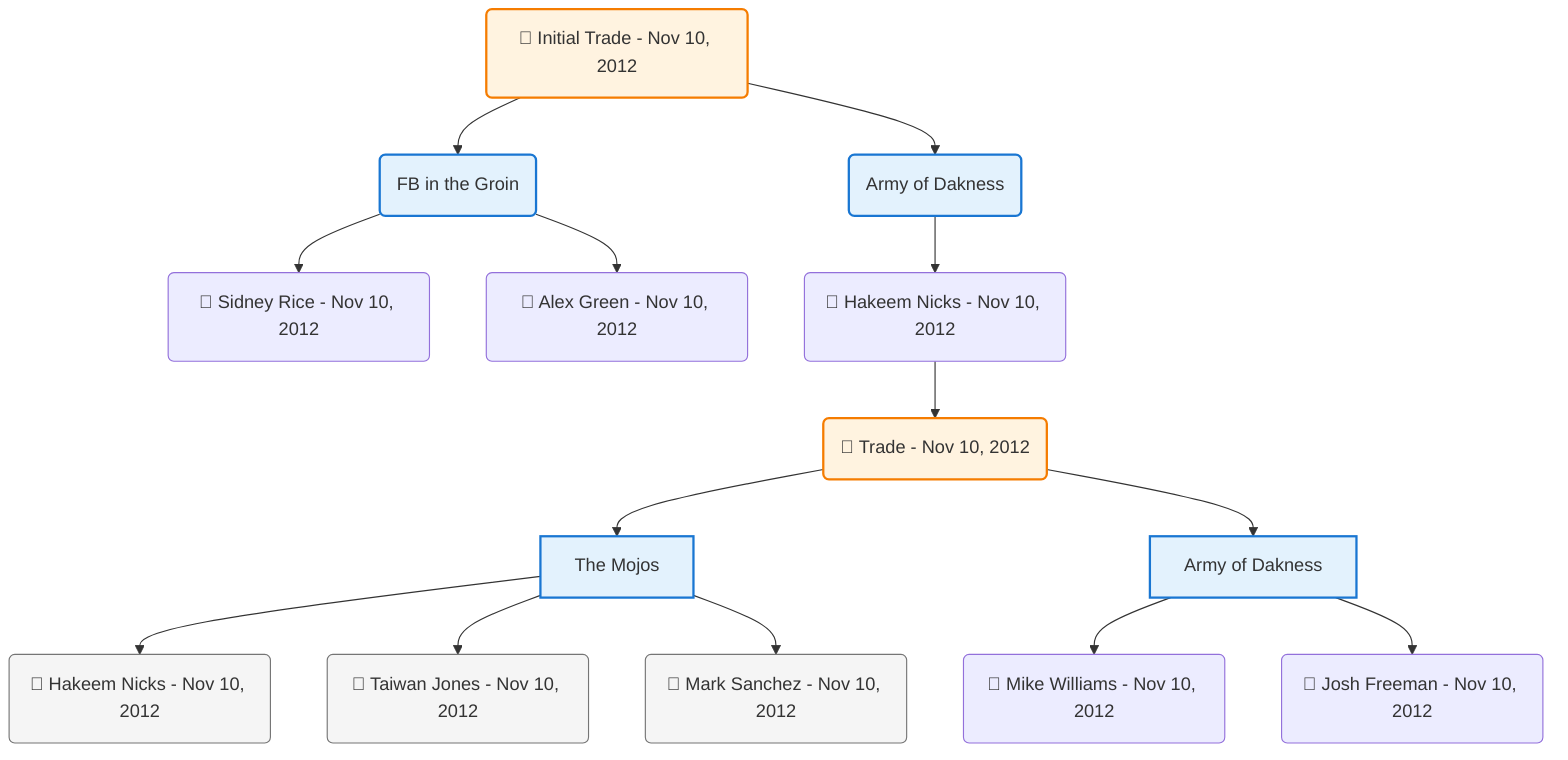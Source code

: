 flowchart TD

    TRADE_MAIN("🔄 Initial Trade - Nov 10, 2012")
    TEAM_1("FB in the Groin")
    TEAM_2("Army of Dakness")
    NODE_062f1950-a7b0-405b-8c4e-458c3e9d63e9("🔄 Sidney Rice - Nov 10, 2012")
    NODE_829cdc42-edaa-48fd-b7d0-5d40b04417b6("🔄 Alex Green - Nov 10, 2012")
    NODE_c5c861c4-a69e-4df8-80ff-f283b047f091("🔄 Hakeem Nicks - Nov 10, 2012")
    TRADE_8db77c2f-eda9-4af4-ba4d-96e8bc38064d_3("🔄 Trade - Nov 10, 2012")
    TEAM_bbe2d0ad-54cf-4c22-be82-b2a5f262a157_4["The Mojos"]
    NODE_5f8b57bc-1125-46e9-ab87-4c99c739324b("🔄 Hakeem Nicks - Nov 10, 2012")
    NODE_2512f286-16a9-4a8a-b63c-68fdf720ebc8("🔄 Taiwan Jones - Nov 10, 2012")
    NODE_76084560-cef0-4fdb-8751-cc75d6bcda57("🔄 Mark Sanchez - Nov 10, 2012")
    TEAM_40f7599b-e68f-4bf4-9553-bf7e10924635_5["Army of Dakness"]
    NODE_f3ebed60-8b27-4047-8418-3ff5dd640452("🔄 Mike Williams - Nov 10, 2012")
    NODE_91ddf306-e3a7-496c-9d53-5cd827bac85a("🔄 Josh Freeman - Nov 10, 2012")

    TRADE_MAIN --> TEAM_1
    TRADE_MAIN --> TEAM_2
    TEAM_1 --> NODE_062f1950-a7b0-405b-8c4e-458c3e9d63e9
    TEAM_1 --> NODE_829cdc42-edaa-48fd-b7d0-5d40b04417b6
    TEAM_2 --> NODE_c5c861c4-a69e-4df8-80ff-f283b047f091
    NODE_c5c861c4-a69e-4df8-80ff-f283b047f091 --> TRADE_8db77c2f-eda9-4af4-ba4d-96e8bc38064d_3
    TRADE_8db77c2f-eda9-4af4-ba4d-96e8bc38064d_3 --> TEAM_bbe2d0ad-54cf-4c22-be82-b2a5f262a157_4
    TEAM_bbe2d0ad-54cf-4c22-be82-b2a5f262a157_4 --> NODE_5f8b57bc-1125-46e9-ab87-4c99c739324b
    TEAM_bbe2d0ad-54cf-4c22-be82-b2a5f262a157_4 --> NODE_2512f286-16a9-4a8a-b63c-68fdf720ebc8
    TEAM_bbe2d0ad-54cf-4c22-be82-b2a5f262a157_4 --> NODE_76084560-cef0-4fdb-8751-cc75d6bcda57
    TRADE_8db77c2f-eda9-4af4-ba4d-96e8bc38064d_3 --> TEAM_40f7599b-e68f-4bf4-9553-bf7e10924635_5
    TEAM_40f7599b-e68f-4bf4-9553-bf7e10924635_5 --> NODE_f3ebed60-8b27-4047-8418-3ff5dd640452
    TEAM_40f7599b-e68f-4bf4-9553-bf7e10924635_5 --> NODE_91ddf306-e3a7-496c-9d53-5cd827bac85a

    %% Node styling
    classDef teamNode fill:#e3f2fd,stroke:#1976d2,stroke-width:2px
    classDef tradeNode fill:#fff3e0,stroke:#f57c00,stroke-width:2px
    classDef playerNode fill:#f3e5f5,stroke:#7b1fa2,stroke-width:1px
    classDef nonRootPlayerNode fill:#f5f5f5,stroke:#757575,stroke-width:1px
    classDef endNode fill:#ffebee,stroke:#c62828,stroke-width:2px
    classDef waiverNode fill:#e8f5e8,stroke:#388e3c,stroke-width:2px
    classDef championshipNode fill:#fff9c4,stroke:#f57f17,stroke-width:3px

    class TEAM_1,TEAM_2,TEAM_bbe2d0ad-54cf-4c22-be82-b2a5f262a157_4,TEAM_40f7599b-e68f-4bf4-9553-bf7e10924635_5 teamNode
    class NODE_5f8b57bc-1125-46e9-ab87-4c99c739324b,NODE_2512f286-16a9-4a8a-b63c-68fdf720ebc8,NODE_76084560-cef0-4fdb-8751-cc75d6bcda57 nonRootPlayerNode
    class TRADE_MAIN,TRADE_8db77c2f-eda9-4af4-ba4d-96e8bc38064d_3 tradeNode